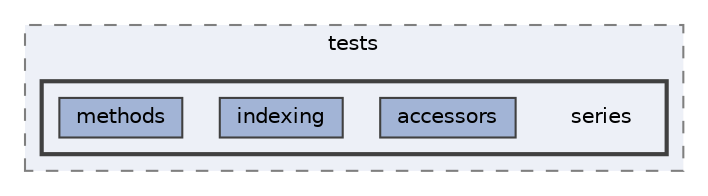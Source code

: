 digraph "/home/jam/Research/IRES-2025/dev/src/llm-scripts/testing/hypothesis-testing/hyp-env/lib/python3.12/site-packages/pandas/tests/series"
{
 // LATEX_PDF_SIZE
  bgcolor="transparent";
  edge [fontname=Helvetica,fontsize=10,labelfontname=Helvetica,labelfontsize=10];
  node [fontname=Helvetica,fontsize=10,shape=box,height=0.2,width=0.4];
  compound=true
  subgraph clusterdir_710a1cc500e45608596adbf556059cf7 {
    graph [ bgcolor="#edf0f7", pencolor="grey50", label="tests", fontname=Helvetica,fontsize=10 style="filled,dashed", URL="dir_710a1cc500e45608596adbf556059cf7.html",tooltip=""]
  subgraph clusterdir_3a80da0b1bff385975d1d444f53db412 {
    graph [ bgcolor="#edf0f7", pencolor="grey25", label="", fontname=Helvetica,fontsize=10 style="filled,bold", URL="dir_3a80da0b1bff385975d1d444f53db412.html",tooltip=""]
    dir_3a80da0b1bff385975d1d444f53db412 [shape=plaintext, label="series"];
  dir_9c0ed7b3424a0c19b5c896958ce4657f [label="accessors", fillcolor="#a2b4d6", color="grey25", style="filled", URL="dir_9c0ed7b3424a0c19b5c896958ce4657f.html",tooltip=""];
  dir_7a25ba5acb4669b9b5193bcf80c3e3b2 [label="indexing", fillcolor="#a2b4d6", color="grey25", style="filled", URL="dir_7a25ba5acb4669b9b5193bcf80c3e3b2.html",tooltip=""];
  dir_306ffad78741ca42dd968f55595106ff [label="methods", fillcolor="#a2b4d6", color="grey25", style="filled", URL="dir_306ffad78741ca42dd968f55595106ff.html",tooltip=""];
  }
  }
}
